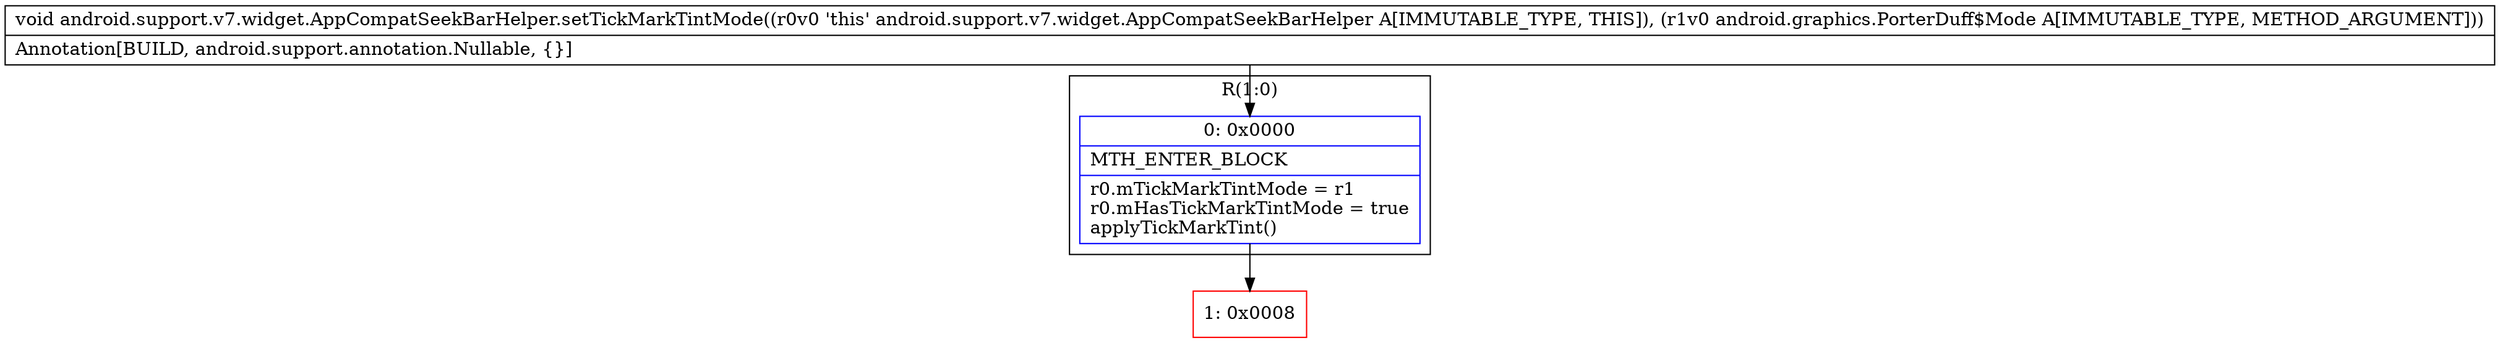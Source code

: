 digraph "CFG forandroid.support.v7.widget.AppCompatSeekBarHelper.setTickMarkTintMode(Landroid\/graphics\/PorterDuff$Mode;)V" {
subgraph cluster_Region_1816885916 {
label = "R(1:0)";
node [shape=record,color=blue];
Node_0 [shape=record,label="{0\:\ 0x0000|MTH_ENTER_BLOCK\l|r0.mTickMarkTintMode = r1\lr0.mHasTickMarkTintMode = true\lapplyTickMarkTint()\l}"];
}
Node_1 [shape=record,color=red,label="{1\:\ 0x0008}"];
MethodNode[shape=record,label="{void android.support.v7.widget.AppCompatSeekBarHelper.setTickMarkTintMode((r0v0 'this' android.support.v7.widget.AppCompatSeekBarHelper A[IMMUTABLE_TYPE, THIS]), (r1v0 android.graphics.PorterDuff$Mode A[IMMUTABLE_TYPE, METHOD_ARGUMENT]))  | Annotation[BUILD, android.support.annotation.Nullable, \{\}]\l}"];
MethodNode -> Node_0;
Node_0 -> Node_1;
}

